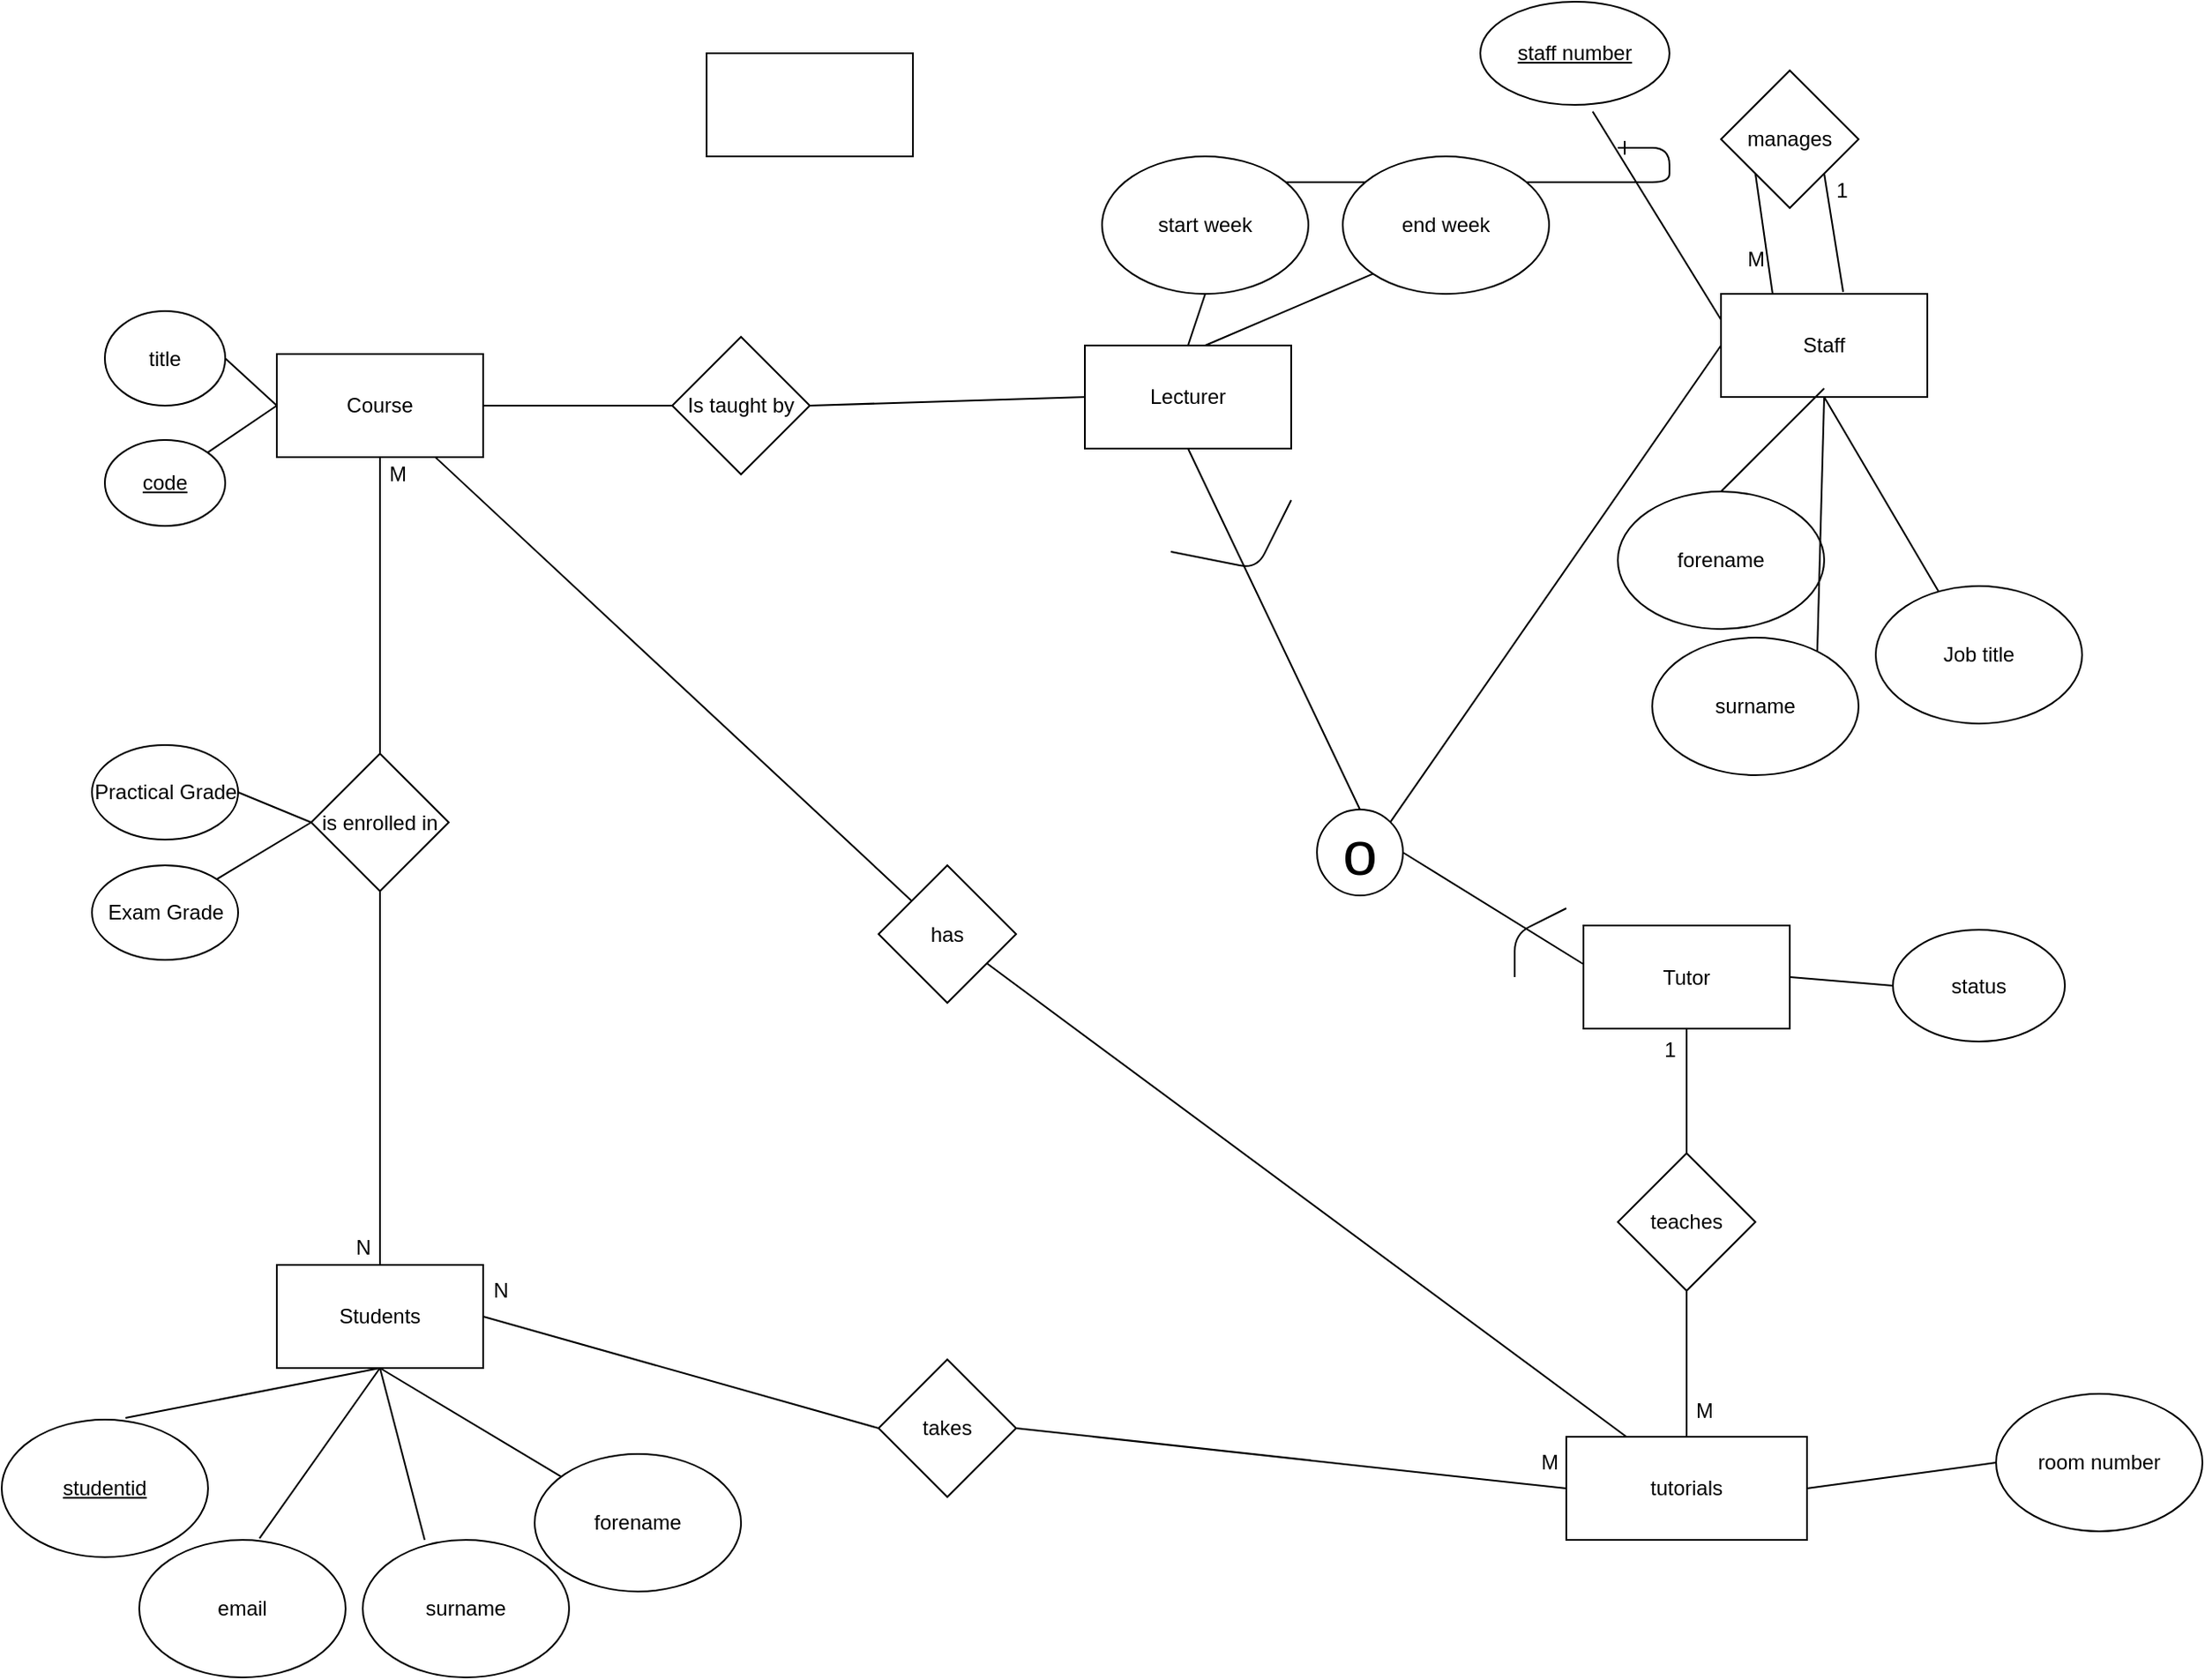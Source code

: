 <mxfile version="13.7.7" type="github">
  <diagram id="R2lEEEUBdFMjLlhIrx00" name="Page-1">
    <mxGraphModel dx="1999" dy="1129" grid="1" gridSize="10" guides="1" tooltips="1" connect="1" arrows="1" fold="1" page="1" pageScale="1" pageWidth="850" pageHeight="1100" math="0" shadow="0" extFonts="Permanent Marker^https://fonts.googleapis.com/css?family=Permanent+Marker">
      <root>
        <mxCell id="0" />
        <mxCell id="1" parent="0" />
        <mxCell id="C-vyLk0tnHw3VtMMgP7b-12" value="" style="edgeStyle=entityRelationEdgeStyle;endArrow=ERzeroToMany;startArrow=ERone;endFill=1;startFill=0;" parent="1" target="C-vyLk0tnHw3VtMMgP7b-17" edge="1">
          <mxGeometry width="100" height="100" relative="1" as="geometry">
            <mxPoint x="700" y="165" as="sourcePoint" />
            <mxPoint x="460" y="205" as="targetPoint" />
          </mxGeometry>
        </mxCell>
        <mxCell id="i6C3Frr8AbvNPLz9VyE8-1" value="" style="rounded=0;whiteSpace=wrap;html=1;" vertex="1" parent="1">
          <mxGeometry x="170" y="110" width="120" height="60" as="geometry" />
        </mxCell>
        <mxCell id="i6C3Frr8AbvNPLz9VyE8-2" value="Students" style="rounded=0;whiteSpace=wrap;html=1;" vertex="1" parent="1">
          <mxGeometry x="-80" y="815" width="120" height="60" as="geometry" />
        </mxCell>
        <mxCell id="i6C3Frr8AbvNPLz9VyE8-3" value="tutorials" style="rounded=0;whiteSpace=wrap;html=1;" vertex="1" parent="1">
          <mxGeometry x="670" y="915" width="140" height="60" as="geometry" />
        </mxCell>
        <mxCell id="i6C3Frr8AbvNPLz9VyE8-5" value="Staff" style="rounded=0;whiteSpace=wrap;html=1;" vertex="1" parent="1">
          <mxGeometry x="760" y="250" width="120" height="60" as="geometry" />
        </mxCell>
        <mxCell id="i6C3Frr8AbvNPLz9VyE8-6" value="Course" style="rounded=0;whiteSpace=wrap;html=1;" vertex="1" parent="1">
          <mxGeometry x="-80" y="285" width="120" height="60" as="geometry" />
        </mxCell>
        <mxCell id="i6C3Frr8AbvNPLz9VyE8-7" value="&lt;u&gt;code&lt;/u&gt;" style="ellipse;whiteSpace=wrap;html=1;" vertex="1" parent="1">
          <mxGeometry x="-180" y="335" width="70" height="50" as="geometry" />
        </mxCell>
        <mxCell id="i6C3Frr8AbvNPLz9VyE8-9" value="" style="endArrow=none;html=1;entryX=0;entryY=0.5;entryDx=0;entryDy=0;exitX=1;exitY=0;exitDx=0;exitDy=0;" edge="1" parent="1" source="i6C3Frr8AbvNPLz9VyE8-7" target="i6C3Frr8AbvNPLz9VyE8-6">
          <mxGeometry width="50" height="50" relative="1" as="geometry">
            <mxPoint x="-60" y="415" as="sourcePoint" />
            <mxPoint x="-10" y="365" as="targetPoint" />
          </mxGeometry>
        </mxCell>
        <mxCell id="i6C3Frr8AbvNPLz9VyE8-10" value="title" style="ellipse;whiteSpace=wrap;html=1;" vertex="1" parent="1">
          <mxGeometry x="-180" y="260" width="70" height="55" as="geometry" />
        </mxCell>
        <mxCell id="i6C3Frr8AbvNPLz9VyE8-11" value="" style="endArrow=none;html=1;entryX=0;entryY=0.5;entryDx=0;entryDy=0;exitX=1;exitY=0.5;exitDx=0;exitDy=0;" edge="1" parent="1" source="i6C3Frr8AbvNPLz9VyE8-10" target="i6C3Frr8AbvNPLz9VyE8-6">
          <mxGeometry width="50" height="50" relative="1" as="geometry">
            <mxPoint x="80" y="395" as="sourcePoint" />
            <mxPoint x="130" y="345" as="targetPoint" />
          </mxGeometry>
        </mxCell>
        <mxCell id="i6C3Frr8AbvNPLz9VyE8-13" value="&lt;u&gt;studentid&lt;/u&gt;" style="ellipse;whiteSpace=wrap;html=1;" vertex="1" parent="1">
          <mxGeometry x="-240" y="905" width="120" height="80" as="geometry" />
        </mxCell>
        <mxCell id="i6C3Frr8AbvNPLz9VyE8-15" value="" style="endArrow=none;html=1;entryX=0.5;entryY=1;entryDx=0;entryDy=0;exitX=0.6;exitY=-0.012;exitDx=0;exitDy=0;exitPerimeter=0;" edge="1" parent="1" source="i6C3Frr8AbvNPLz9VyE8-13" target="i6C3Frr8AbvNPLz9VyE8-2">
          <mxGeometry width="50" height="50" relative="1" as="geometry">
            <mxPoint x="-40" y="915" as="sourcePoint" />
            <mxPoint x="10" y="885" as="targetPoint" />
          </mxGeometry>
        </mxCell>
        <mxCell id="i6C3Frr8AbvNPLz9VyE8-16" value="forename" style="ellipse;whiteSpace=wrap;html=1;" vertex="1" parent="1">
          <mxGeometry x="70" y="925" width="120" height="80" as="geometry" />
        </mxCell>
        <mxCell id="i6C3Frr8AbvNPLz9VyE8-18" value="surname" style="ellipse;whiteSpace=wrap;html=1;" vertex="1" parent="1">
          <mxGeometry x="-30" y="975" width="120" height="80" as="geometry" />
        </mxCell>
        <mxCell id="i6C3Frr8AbvNPLz9VyE8-19" value="email" style="ellipse;whiteSpace=wrap;html=1;" vertex="1" parent="1">
          <mxGeometry x="-160" y="975" width="120" height="80" as="geometry" />
        </mxCell>
        <mxCell id="i6C3Frr8AbvNPLz9VyE8-20" value="" style="endArrow=none;html=1;exitX=0.583;exitY=-0.012;exitDx=0;exitDy=0;exitPerimeter=0;entryX=0.5;entryY=1;entryDx=0;entryDy=0;" edge="1" parent="1" source="i6C3Frr8AbvNPLz9VyE8-19" target="i6C3Frr8AbvNPLz9VyE8-2">
          <mxGeometry width="50" height="50" relative="1" as="geometry">
            <mxPoint x="-40" y="935" as="sourcePoint" />
            <mxPoint x="10" y="885" as="targetPoint" />
          </mxGeometry>
        </mxCell>
        <mxCell id="i6C3Frr8AbvNPLz9VyE8-21" value="" style="endArrow=none;html=1;entryX=0.5;entryY=1;entryDx=0;entryDy=0;" edge="1" parent="1" source="i6C3Frr8AbvNPLz9VyE8-16" target="i6C3Frr8AbvNPLz9VyE8-2">
          <mxGeometry width="50" height="50" relative="1" as="geometry">
            <mxPoint x="-40" y="935" as="sourcePoint" />
            <mxPoint x="-10" y="875" as="targetPoint" />
          </mxGeometry>
        </mxCell>
        <mxCell id="i6C3Frr8AbvNPLz9VyE8-22" value="" style="endArrow=none;html=1;entryX=0.5;entryY=1;entryDx=0;entryDy=0;exitX=0.3;exitY=0;exitDx=0;exitDy=0;exitPerimeter=0;" edge="1" parent="1" source="i6C3Frr8AbvNPLz9VyE8-18" target="i6C3Frr8AbvNPLz9VyE8-2">
          <mxGeometry width="50" height="50" relative="1" as="geometry">
            <mxPoint x="-30" y="945" as="sourcePoint" />
            <mxPoint x="20" y="895" as="targetPoint" />
          </mxGeometry>
        </mxCell>
        <mxCell id="i6C3Frr8AbvNPLz9VyE8-23" value="is enrolled in" style="rhombus;whiteSpace=wrap;html=1;" vertex="1" parent="1">
          <mxGeometry x="-60" y="517.5" width="80" height="80" as="geometry" />
        </mxCell>
        <mxCell id="i6C3Frr8AbvNPLz9VyE8-24" value="" style="endArrow=none;html=1;entryX=0.5;entryY=1;entryDx=0;entryDy=0;exitX=0.5;exitY=0;exitDx=0;exitDy=0;" edge="1" parent="1" source="i6C3Frr8AbvNPLz9VyE8-2" target="i6C3Frr8AbvNPLz9VyE8-23">
          <mxGeometry width="50" height="50" relative="1" as="geometry">
            <mxPoint x="-150" y="795" as="sourcePoint" />
            <mxPoint x="-100" y="745" as="targetPoint" />
          </mxGeometry>
        </mxCell>
        <mxCell id="i6C3Frr8AbvNPLz9VyE8-25" value="" style="endArrow=none;html=1;entryX=0.5;entryY=1;entryDx=0;entryDy=0;exitX=0.5;exitY=0;exitDx=0;exitDy=0;" edge="1" parent="1" source="i6C3Frr8AbvNPLz9VyE8-23" target="i6C3Frr8AbvNPLz9VyE8-6">
          <mxGeometry width="50" height="50" relative="1" as="geometry">
            <mxPoint x="-200" y="535" as="sourcePoint" />
            <mxPoint x="-150" y="485" as="targetPoint" />
          </mxGeometry>
        </mxCell>
        <mxCell id="i6C3Frr8AbvNPLz9VyE8-26" value="M" style="text;html=1;align=center;verticalAlign=middle;resizable=0;points=[];autosize=1;" vertex="1" parent="1">
          <mxGeometry x="-20" y="345" width="20" height="20" as="geometry" />
        </mxCell>
        <mxCell id="i6C3Frr8AbvNPLz9VyE8-27" value="N" style="text;html=1;align=center;verticalAlign=middle;resizable=0;points=[];autosize=1;" vertex="1" parent="1">
          <mxGeometry x="-40" y="795" width="20" height="20" as="geometry" />
        </mxCell>
        <mxCell id="i6C3Frr8AbvNPLz9VyE8-28" value="&lt;u&gt;staff number&lt;/u&gt;" style="ellipse;whiteSpace=wrap;html=1;" vertex="1" parent="1">
          <mxGeometry x="620" y="80" width="110" height="60" as="geometry" />
        </mxCell>
        <mxCell id="i6C3Frr8AbvNPLz9VyE8-29" value="forename" style="ellipse;whiteSpace=wrap;html=1;" vertex="1" parent="1">
          <mxGeometry x="700" y="365" width="120" height="80" as="geometry" />
        </mxCell>
        <mxCell id="i6C3Frr8AbvNPLz9VyE8-30" value="surname" style="ellipse;whiteSpace=wrap;html=1;" vertex="1" parent="1">
          <mxGeometry x="720" y="450" width="120" height="80" as="geometry" />
        </mxCell>
        <mxCell id="i6C3Frr8AbvNPLz9VyE8-34" value="" style="endArrow=none;html=1;entryX=0;entryY=0.25;entryDx=0;entryDy=0;exitX=0.594;exitY=1.064;exitDx=0;exitDy=0;exitPerimeter=0;" edge="1" parent="1" source="i6C3Frr8AbvNPLz9VyE8-28" target="i6C3Frr8AbvNPLz9VyE8-5">
          <mxGeometry width="50" height="50" relative="1" as="geometry">
            <mxPoint x="820" y="375" as="sourcePoint" />
            <mxPoint x="870" y="325" as="targetPoint" />
          </mxGeometry>
        </mxCell>
        <mxCell id="i6C3Frr8AbvNPLz9VyE8-35" value="" style="endArrow=none;html=1;exitX=0.5;exitY=0;exitDx=0;exitDy=0;" edge="1" parent="1" source="i6C3Frr8AbvNPLz9VyE8-29">
          <mxGeometry width="50" height="50" relative="1" as="geometry">
            <mxPoint x="820" y="375" as="sourcePoint" />
            <mxPoint x="820" y="305" as="targetPoint" />
          </mxGeometry>
        </mxCell>
        <mxCell id="i6C3Frr8AbvNPLz9VyE8-36" value="" style="endArrow=none;html=1;exitX=0.5;exitY=1;exitDx=0;exitDy=0;" edge="1" parent="1" source="i6C3Frr8AbvNPLz9VyE8-5">
          <mxGeometry width="50" height="50" relative="1" as="geometry">
            <mxPoint x="780" y="450" as="sourcePoint" />
            <mxPoint x="893.204" y="434.446" as="targetPoint" />
          </mxGeometry>
        </mxCell>
        <mxCell id="i6C3Frr8AbvNPLz9VyE8-37" value="" style="endArrow=none;html=1;exitX=0.8;exitY=0.1;exitDx=0;exitDy=0;exitPerimeter=0;" edge="1" parent="1" source="i6C3Frr8AbvNPLz9VyE8-30">
          <mxGeometry width="50" height="50" relative="1" as="geometry">
            <mxPoint x="833" y="528" as="sourcePoint" />
            <mxPoint x="820" y="310" as="targetPoint" />
          </mxGeometry>
        </mxCell>
        <mxCell id="i6C3Frr8AbvNPLz9VyE8-38" value="&lt;font style=&quot;font-size: 36px&quot;&gt;o&lt;/font&gt;" style="ellipse;whiteSpace=wrap;html=1;aspect=fixed;" vertex="1" parent="1">
          <mxGeometry x="525" y="550" width="50" height="50" as="geometry" />
        </mxCell>
        <mxCell id="i6C3Frr8AbvNPLz9VyE8-40" value="" style="endArrow=none;html=1;exitX=1;exitY=0.5;exitDx=0;exitDy=0;" edge="1" parent="1" source="i6C3Frr8AbvNPLz9VyE8-38">
          <mxGeometry width="50" height="50" relative="1" as="geometry">
            <mxPoint x="575" y="640" as="sourcePoint" />
            <mxPoint x="680" y="640" as="targetPoint" />
          </mxGeometry>
        </mxCell>
        <mxCell id="i6C3Frr8AbvNPLz9VyE8-41" value="" style="endArrow=none;html=1;entryX=0.5;entryY=1;entryDx=0;entryDy=0;exitX=0.5;exitY=0;exitDx=0;exitDy=0;" edge="1" parent="1" source="i6C3Frr8AbvNPLz9VyE8-38" target="i6C3Frr8AbvNPLz9VyE8-44">
          <mxGeometry width="50" height="50" relative="1" as="geometry">
            <mxPoint x="575" y="570" as="sourcePoint" />
            <mxPoint x="680" y="510" as="targetPoint" />
          </mxGeometry>
        </mxCell>
        <mxCell id="i6C3Frr8AbvNPLz9VyE8-42" value="" style="endArrow=none;html=1;fontStyle=1" edge="1" parent="1">
          <mxGeometry width="50" height="50" relative="1" as="geometry">
            <mxPoint x="640" y="647.5" as="sourcePoint" />
            <mxPoint x="670" y="607.5" as="targetPoint" />
            <Array as="points">
              <mxPoint x="640" y="622.5" />
            </Array>
          </mxGeometry>
        </mxCell>
        <mxCell id="i6C3Frr8AbvNPLz9VyE8-44" value="Lecturer" style="rounded=0;whiteSpace=wrap;html=1;" vertex="1" parent="1">
          <mxGeometry x="390" y="280" width="120" height="60" as="geometry" />
        </mxCell>
        <mxCell id="i6C3Frr8AbvNPLz9VyE8-45" value="Tutor" style="rounded=0;whiteSpace=wrap;html=1;" vertex="1" parent="1">
          <mxGeometry x="680" y="617.5" width="120" height="60" as="geometry" />
        </mxCell>
        <mxCell id="i6C3Frr8AbvNPLz9VyE8-46" value="start week" style="ellipse;whiteSpace=wrap;html=1;" vertex="1" parent="1">
          <mxGeometry x="400" y="170" width="120" height="80" as="geometry" />
        </mxCell>
        <mxCell id="i6C3Frr8AbvNPLz9VyE8-48" value="status" style="ellipse;whiteSpace=wrap;html=1;" vertex="1" parent="1">
          <mxGeometry x="860" y="620" width="100" height="65" as="geometry" />
        </mxCell>
        <mxCell id="i6C3Frr8AbvNPLz9VyE8-49" value="end week" style="ellipse;whiteSpace=wrap;html=1;" vertex="1" parent="1">
          <mxGeometry x="540" y="170" width="120" height="80" as="geometry" />
        </mxCell>
        <mxCell id="i6C3Frr8AbvNPLz9VyE8-50" value="" style="endArrow=none;html=1;entryX=0.5;entryY=1;entryDx=0;entryDy=0;exitX=0.5;exitY=0;exitDx=0;exitDy=0;" edge="1" parent="1" source="i6C3Frr8AbvNPLz9VyE8-44" target="i6C3Frr8AbvNPLz9VyE8-46">
          <mxGeometry width="50" height="50" relative="1" as="geometry">
            <mxPoint x="350" y="270" as="sourcePoint" />
            <mxPoint x="400" y="220" as="targetPoint" />
          </mxGeometry>
        </mxCell>
        <mxCell id="i6C3Frr8AbvNPLz9VyE8-51" value="" style="endArrow=none;html=1;entryX=0;entryY=1;entryDx=0;entryDy=0;" edge="1" parent="1" target="i6C3Frr8AbvNPLz9VyE8-49">
          <mxGeometry width="50" height="50" relative="1" as="geometry">
            <mxPoint x="460" y="280" as="sourcePoint" />
            <mxPoint x="630" y="310" as="targetPoint" />
          </mxGeometry>
        </mxCell>
        <mxCell id="i6C3Frr8AbvNPLz9VyE8-53" value="" style="endArrow=none;html=1;exitX=0;exitY=0.5;exitDx=0;exitDy=0;entryX=1;entryY=0.5;entryDx=0;entryDy=0;" edge="1" parent="1" source="i6C3Frr8AbvNPLz9VyE8-48" target="i6C3Frr8AbvNPLz9VyE8-45">
          <mxGeometry width="50" height="50" relative="1" as="geometry">
            <mxPoint x="690" y="727.5" as="sourcePoint" />
            <mxPoint x="740" y="677.5" as="targetPoint" />
          </mxGeometry>
        </mxCell>
        <mxCell id="i6C3Frr8AbvNPLz9VyE8-56" value="Practical Grade" style="ellipse;whiteSpace=wrap;html=1;" vertex="1" parent="1">
          <mxGeometry x="-187.5" y="512.5" width="85" height="55" as="geometry" />
        </mxCell>
        <mxCell id="i6C3Frr8AbvNPLz9VyE8-57" value="Exam Grade" style="ellipse;whiteSpace=wrap;html=1;" vertex="1" parent="1">
          <mxGeometry x="-187.5" y="582.5" width="85" height="55" as="geometry" />
        </mxCell>
        <mxCell id="i6C3Frr8AbvNPLz9VyE8-58" value="" style="endArrow=none;html=1;entryX=1;entryY=0.5;entryDx=0;entryDy=0;exitX=0;exitY=0.5;exitDx=0;exitDy=0;" edge="1" parent="1" source="i6C3Frr8AbvNPLz9VyE8-23" target="i6C3Frr8AbvNPLz9VyE8-56">
          <mxGeometry width="50" height="50" relative="1" as="geometry">
            <mxPoint x="130" y="632.5" as="sourcePoint" />
            <mxPoint x="180" y="582.5" as="targetPoint" />
          </mxGeometry>
        </mxCell>
        <mxCell id="i6C3Frr8AbvNPLz9VyE8-59" value="" style="endArrow=none;html=1;entryX=0;entryY=0.5;entryDx=0;entryDy=0;exitX=1;exitY=0;exitDx=0;exitDy=0;" edge="1" parent="1" source="i6C3Frr8AbvNPLz9VyE8-57" target="i6C3Frr8AbvNPLz9VyE8-23">
          <mxGeometry width="50" height="50" relative="1" as="geometry">
            <mxPoint x="130" y="632.5" as="sourcePoint" />
            <mxPoint x="180" y="582.5" as="targetPoint" />
          </mxGeometry>
        </mxCell>
        <mxCell id="i6C3Frr8AbvNPLz9VyE8-60" value="room number" style="ellipse;whiteSpace=wrap;html=1;" vertex="1" parent="1">
          <mxGeometry x="920" y="890" width="120" height="80" as="geometry" />
        </mxCell>
        <mxCell id="i6C3Frr8AbvNPLz9VyE8-63" value="manages" style="rhombus;whiteSpace=wrap;html=1;" vertex="1" parent="1">
          <mxGeometry x="760" y="120" width="80" height="80" as="geometry" />
        </mxCell>
        <mxCell id="i6C3Frr8AbvNPLz9VyE8-64" value="" style="endArrow=none;html=1;exitX=0.25;exitY=0;exitDx=0;exitDy=0;entryX=0;entryY=1;entryDx=0;entryDy=0;" edge="1" parent="1" source="i6C3Frr8AbvNPLz9VyE8-5" target="i6C3Frr8AbvNPLz9VyE8-63">
          <mxGeometry width="50" height="50" relative="1" as="geometry">
            <mxPoint x="580" y="260" as="sourcePoint" />
            <mxPoint x="630" y="210" as="targetPoint" />
          </mxGeometry>
        </mxCell>
        <mxCell id="i6C3Frr8AbvNPLz9VyE8-65" value="" style="endArrow=none;html=1;entryX=1;entryY=1;entryDx=0;entryDy=0;exitX=0.592;exitY=-0.019;exitDx=0;exitDy=0;exitPerimeter=0;" edge="1" parent="1" source="i6C3Frr8AbvNPLz9VyE8-5" target="i6C3Frr8AbvNPLz9VyE8-63">
          <mxGeometry width="50" height="50" relative="1" as="geometry">
            <mxPoint x="550" y="260" as="sourcePoint" />
            <mxPoint x="600" y="210" as="targetPoint" />
          </mxGeometry>
        </mxCell>
        <mxCell id="i6C3Frr8AbvNPLz9VyE8-66" value="1" style="text;html=1;align=center;verticalAlign=middle;resizable=0;points=[];autosize=1;" vertex="1" parent="1">
          <mxGeometry x="820" y="180" width="20" height="20" as="geometry" />
        </mxCell>
        <mxCell id="i6C3Frr8AbvNPLz9VyE8-67" value="M" style="text;html=1;align=center;verticalAlign=middle;resizable=0;points=[];autosize=1;" vertex="1" parent="1">
          <mxGeometry x="770" y="220" width="20" height="20" as="geometry" />
        </mxCell>
        <mxCell id="i6C3Frr8AbvNPLz9VyE8-68" value="" style="endArrow=none;html=1;entryX=0;entryY=0.5;entryDx=0;entryDy=0;exitX=1;exitY=0.5;exitDx=0;exitDy=0;" edge="1" parent="1" source="i6C3Frr8AbvNPLz9VyE8-3" target="i6C3Frr8AbvNPLz9VyE8-60">
          <mxGeometry width="50" height="50" relative="1" as="geometry">
            <mxPoint x="640" y="980" as="sourcePoint" />
            <mxPoint x="690" y="930" as="targetPoint" />
          </mxGeometry>
        </mxCell>
        <mxCell id="i6C3Frr8AbvNPLz9VyE8-69" value="" style="endArrow=none;html=1;" edge="1" parent="1">
          <mxGeometry width="50" height="50" relative="1" as="geometry">
            <mxPoint x="440" y="400" as="sourcePoint" />
            <mxPoint x="510" y="370" as="targetPoint" />
            <Array as="points">
              <mxPoint x="490" y="410" />
            </Array>
          </mxGeometry>
        </mxCell>
        <mxCell id="i6C3Frr8AbvNPLz9VyE8-70" value="" style="endArrow=none;html=1;exitX=1;exitY=0.5;exitDx=0;exitDy=0;entryX=0;entryY=0.5;entryDx=0;entryDy=0;" edge="1" parent="1" source="i6C3Frr8AbvNPLz9VyE8-6" target="i6C3Frr8AbvNPLz9VyE8-71">
          <mxGeometry width="50" height="50" relative="1" as="geometry">
            <mxPoint x="80" y="350" as="sourcePoint" />
            <mxPoint x="130" y="310" as="targetPoint" />
          </mxGeometry>
        </mxCell>
        <mxCell id="i6C3Frr8AbvNPLz9VyE8-71" value="Is taught by" style="rhombus;whiteSpace=wrap;html=1;" vertex="1" parent="1">
          <mxGeometry x="150" y="275" width="80" height="80" as="geometry" />
        </mxCell>
        <mxCell id="i6C3Frr8AbvNPLz9VyE8-72" value="" style="endArrow=none;html=1;exitX=1;exitY=0.5;exitDx=0;exitDy=0;entryX=0;entryY=0.5;entryDx=0;entryDy=0;" edge="1" parent="1" source="i6C3Frr8AbvNPLz9VyE8-71" target="i6C3Frr8AbvNPLz9VyE8-44">
          <mxGeometry width="50" height="50" relative="1" as="geometry">
            <mxPoint x="330" y="350" as="sourcePoint" />
            <mxPoint x="380" y="300" as="targetPoint" />
          </mxGeometry>
        </mxCell>
        <mxCell id="i6C3Frr8AbvNPLz9VyE8-73" value="" style="endArrow=none;html=1;entryX=0.5;entryY=1;entryDx=0;entryDy=0;exitX=0.5;exitY=0;exitDx=0;exitDy=0;" edge="1" parent="1" source="i6C3Frr8AbvNPLz9VyE8-74" target="i6C3Frr8AbvNPLz9VyE8-45">
          <mxGeometry width="50" height="50" relative="1" as="geometry">
            <mxPoint x="740" y="730" as="sourcePoint" />
            <mxPoint x="750" y="780" as="targetPoint" />
          </mxGeometry>
        </mxCell>
        <mxCell id="i6C3Frr8AbvNPLz9VyE8-74" value="teaches" style="rhombus;whiteSpace=wrap;html=1;" vertex="1" parent="1">
          <mxGeometry x="700" y="750" width="80" height="80" as="geometry" />
        </mxCell>
        <mxCell id="i6C3Frr8AbvNPLz9VyE8-75" value="" style="endArrow=none;html=1;entryX=0.5;entryY=1;entryDx=0;entryDy=0;exitX=0.5;exitY=0;exitDx=0;exitDy=0;" edge="1" parent="1" source="i6C3Frr8AbvNPLz9VyE8-3" target="i6C3Frr8AbvNPLz9VyE8-74">
          <mxGeometry width="50" height="50" relative="1" as="geometry">
            <mxPoint x="670" y="910" as="sourcePoint" />
            <mxPoint x="720" y="860" as="targetPoint" />
          </mxGeometry>
        </mxCell>
        <mxCell id="i6C3Frr8AbvNPLz9VyE8-76" value="1" style="text;html=1;align=center;verticalAlign=middle;resizable=0;points=[];autosize=1;" vertex="1" parent="1">
          <mxGeometry x="720" y="680" width="20" height="20" as="geometry" />
        </mxCell>
        <mxCell id="i6C3Frr8AbvNPLz9VyE8-77" value="M" style="text;html=1;align=center;verticalAlign=middle;resizable=0;points=[];autosize=1;" vertex="1" parent="1">
          <mxGeometry x="740" y="890" width="20" height="20" as="geometry" />
        </mxCell>
        <mxCell id="i6C3Frr8AbvNPLz9VyE8-78" value="" style="endArrow=none;html=1;exitX=1;exitY=0.5;exitDx=0;exitDy=0;entryX=0;entryY=0.5;entryDx=0;entryDy=0;" edge="1" parent="1" source="i6C3Frr8AbvNPLz9VyE8-2" target="i6C3Frr8AbvNPLz9VyE8-79">
          <mxGeometry width="50" height="50" relative="1" as="geometry">
            <mxPoint x="190" y="900" as="sourcePoint" />
            <mxPoint x="270" y="910" as="targetPoint" />
          </mxGeometry>
        </mxCell>
        <mxCell id="i6C3Frr8AbvNPLz9VyE8-79" value="takes" style="rhombus;whiteSpace=wrap;html=1;" vertex="1" parent="1">
          <mxGeometry x="270" y="870" width="80" height="80" as="geometry" />
        </mxCell>
        <mxCell id="i6C3Frr8AbvNPLz9VyE8-80" value="" style="endArrow=none;html=1;entryX=0;entryY=0.5;entryDx=0;entryDy=0;exitX=1;exitY=0.5;exitDx=0;exitDy=0;" edge="1" parent="1" source="i6C3Frr8AbvNPLz9VyE8-79" target="i6C3Frr8AbvNPLz9VyE8-3">
          <mxGeometry width="50" height="50" relative="1" as="geometry">
            <mxPoint x="460" y="980" as="sourcePoint" />
            <mxPoint x="510" y="930" as="targetPoint" />
          </mxGeometry>
        </mxCell>
        <mxCell id="i6C3Frr8AbvNPLz9VyE8-81" value="M" style="text;html=1;align=center;verticalAlign=middle;resizable=0;points=[];autosize=1;" vertex="1" parent="1">
          <mxGeometry x="650" y="920" width="20" height="20" as="geometry" />
        </mxCell>
        <mxCell id="i6C3Frr8AbvNPLz9VyE8-82" value="N" style="text;html=1;align=center;verticalAlign=middle;resizable=0;points=[];autosize=1;" vertex="1" parent="1">
          <mxGeometry x="40" y="820" width="20" height="20" as="geometry" />
        </mxCell>
        <mxCell id="i6C3Frr8AbvNPLz9VyE8-83" value="" style="endArrow=none;html=1;exitX=1;exitY=0;exitDx=0;exitDy=0;entryX=0;entryY=0.5;entryDx=0;entryDy=0;" edge="1" parent="1" source="i6C3Frr8AbvNPLz9VyE8-38" target="i6C3Frr8AbvNPLz9VyE8-5">
          <mxGeometry width="50" height="50" relative="1" as="geometry">
            <mxPoint x="590" y="540" as="sourcePoint" />
            <mxPoint x="640" y="490" as="targetPoint" />
          </mxGeometry>
        </mxCell>
        <mxCell id="i6C3Frr8AbvNPLz9VyE8-84" value="&lt;div&gt;Job title&lt;/div&gt;" style="ellipse;whiteSpace=wrap;html=1;" vertex="1" parent="1">
          <mxGeometry x="850" y="420" width="120" height="80" as="geometry" />
        </mxCell>
        <mxCell id="i6C3Frr8AbvNPLz9VyE8-85" value="has" style="rhombus;whiteSpace=wrap;html=1;" vertex="1" parent="1">
          <mxGeometry x="270" y="582.5" width="80" height="80" as="geometry" />
        </mxCell>
        <mxCell id="i6C3Frr8AbvNPLz9VyE8-86" value="" style="endArrow=none;html=1;" edge="1" parent="1" source="i6C3Frr8AbvNPLz9VyE8-6" target="i6C3Frr8AbvNPLz9VyE8-85">
          <mxGeometry width="50" height="50" relative="1" as="geometry">
            <mxPoint x="90" y="530" as="sourcePoint" />
            <mxPoint x="140" y="480" as="targetPoint" />
          </mxGeometry>
        </mxCell>
        <mxCell id="i6C3Frr8AbvNPLz9VyE8-87" value="" style="endArrow=none;html=1;entryX=0.25;entryY=0;entryDx=0;entryDy=0;" edge="1" parent="1" source="i6C3Frr8AbvNPLz9VyE8-85" target="i6C3Frr8AbvNPLz9VyE8-3">
          <mxGeometry width="50" height="50" relative="1" as="geometry">
            <mxPoint x="350" y="720" as="sourcePoint" />
            <mxPoint x="400" y="670" as="targetPoint" />
          </mxGeometry>
        </mxCell>
      </root>
    </mxGraphModel>
  </diagram>
</mxfile>
